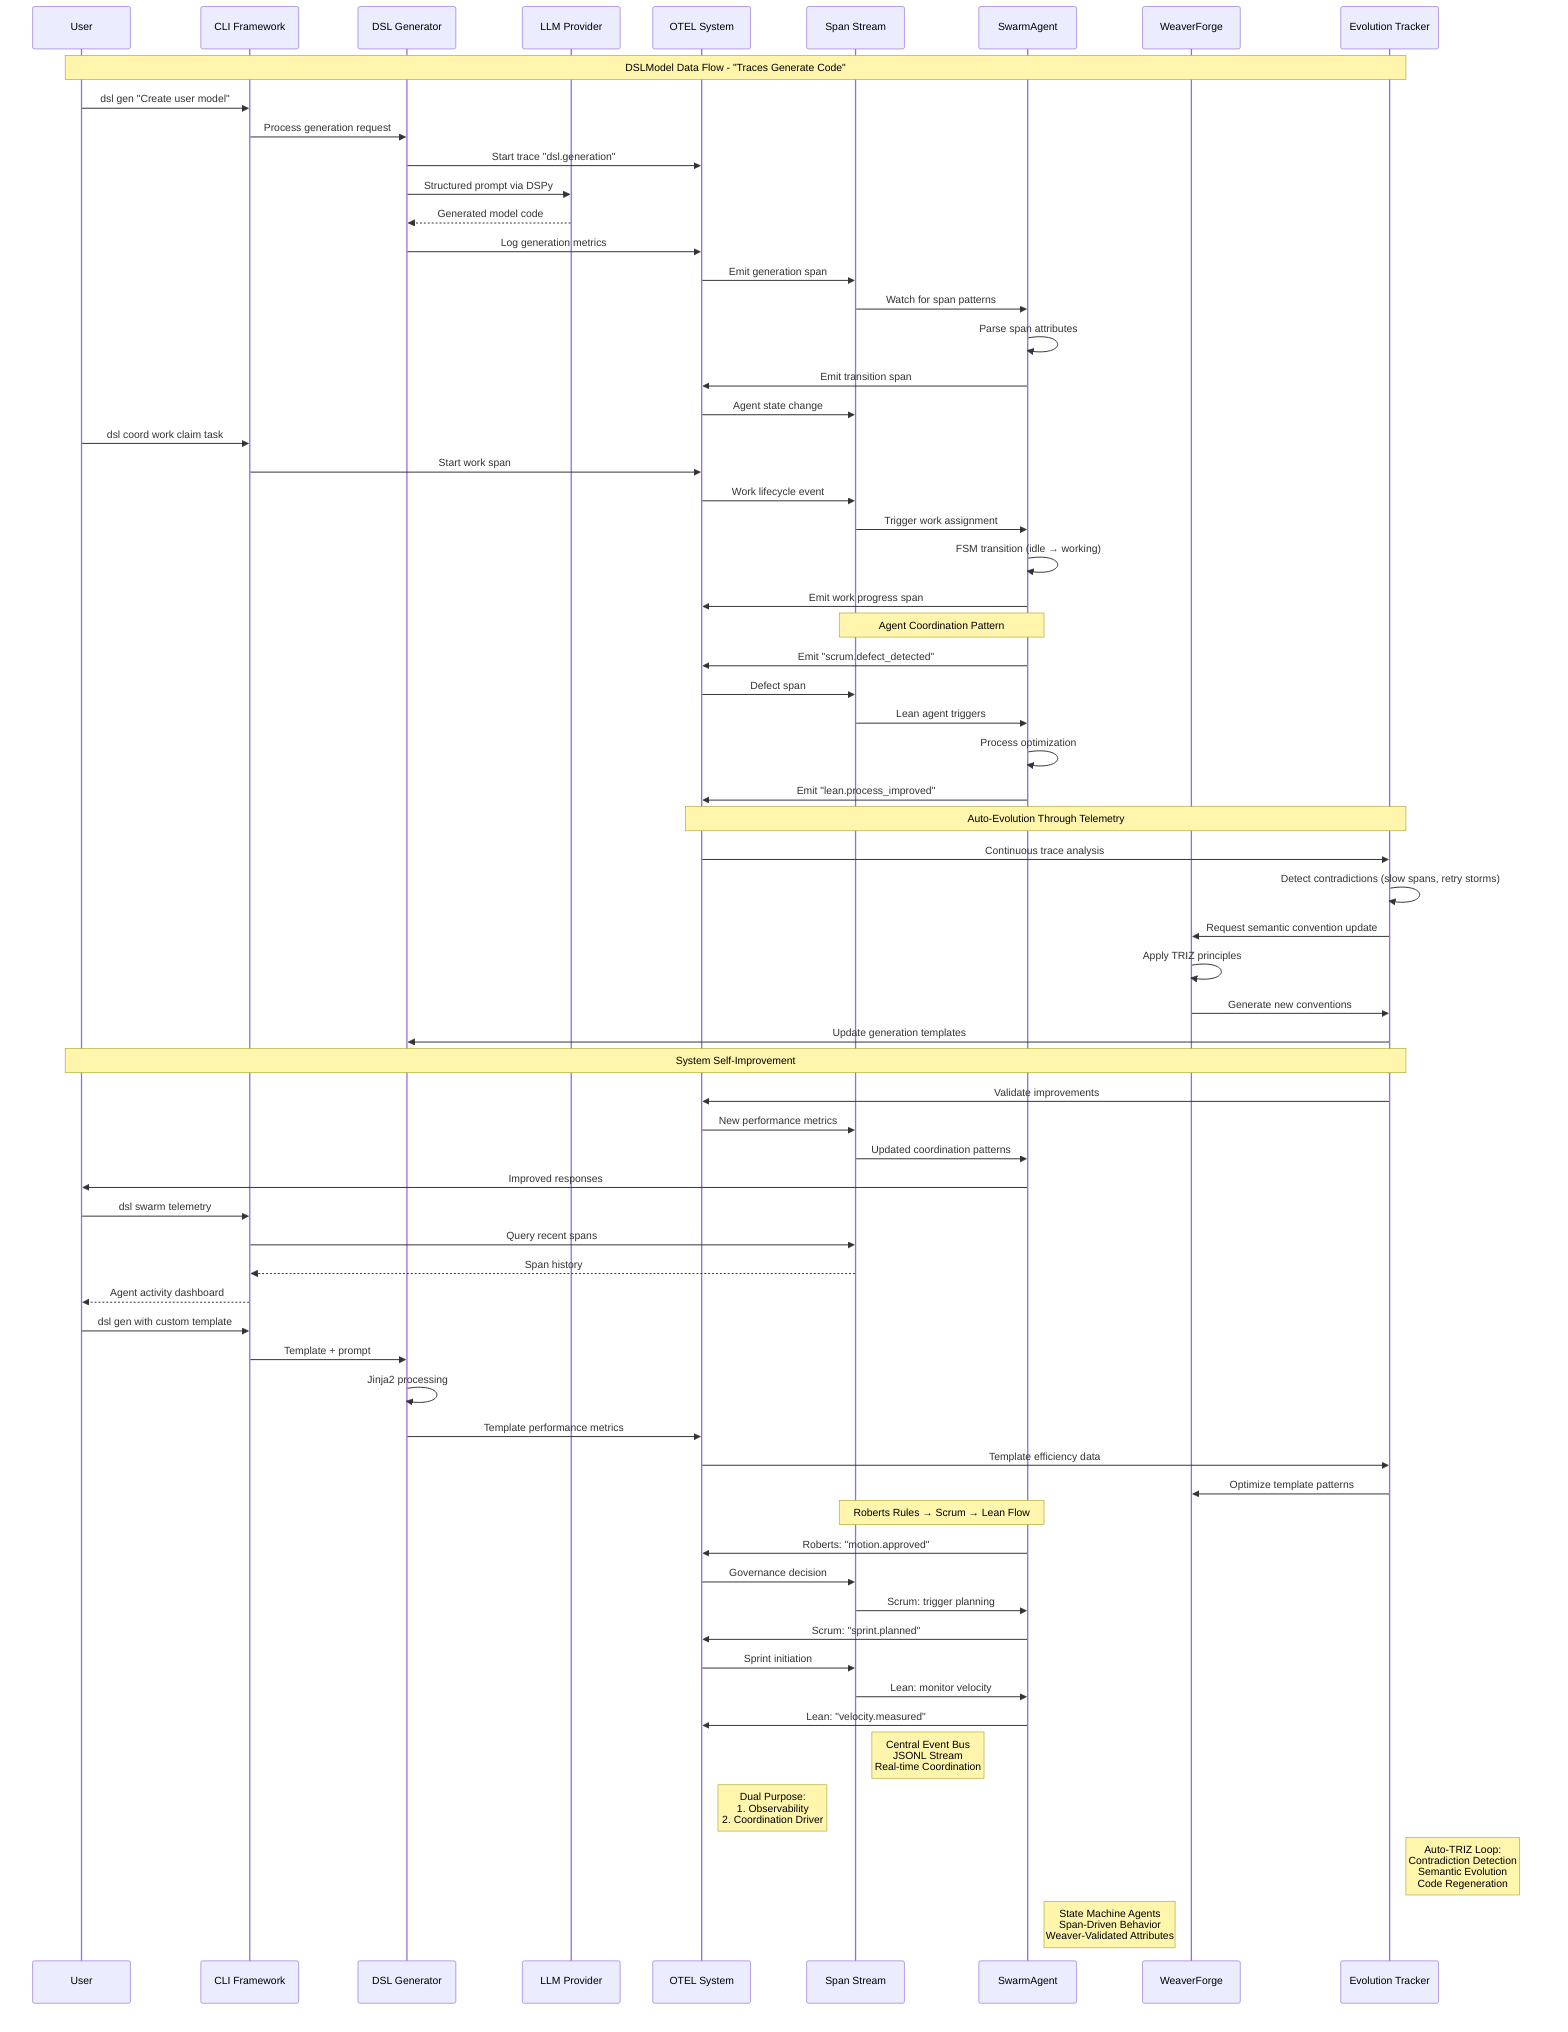 sequenceDiagram
    participant User
    participant CLI as CLI Framework
    participant DSLGen as DSL Generator
    participant LLM as LLM Provider
    participant OTEL as OTEL System
    participant SpanStream as Span Stream
    participant Agent as SwarmAgent
    participant Weaver as WeaverForge
    participant Evolution as Evolution Tracker
    
    Note over User, Evolution: DSLModel Data Flow - "Traces Generate Code"
    
    %% 1. Initial Generation Request
    User->>CLI: dsl gen "Create user model"
    CLI->>DSLGen: Process generation request
    DSLGen->>OTEL: Start trace "dsl.generation"
    
    %% 2. LLM Integration
    DSLGen->>LLM: Structured prompt via DSPy
    LLM-->>DSLGen: Generated model code
    DSLGen->>OTEL: Log generation metrics
    OTEL->>SpanStream: Emit generation span
    
    %% 3. Agent Coordination Trigger
    SpanStream->>Agent: Watch for span patterns
    Agent->>Agent: Parse span attributes
    Agent->>OTEL: Emit transition span
    OTEL->>SpanStream: Agent state change
    
    %% 4. Work Coordination Flow
    User->>CLI: dsl coord work claim task
    CLI->>OTEL: Start work span
    OTEL->>SpanStream: Work lifecycle event
    SpanStream->>Agent: Trigger work assignment
    Agent->>Agent: FSM transition (idle → working)
    Agent->>OTEL: Emit work progress span
    
    %% 5. Multi-Agent Coordination
    Note over Agent, SpanStream: Agent Coordination Pattern
    Agent->>OTEL: Emit "scrum.defect_detected"
    OTEL->>SpanStream: Defect span
    SpanStream->>Agent: Lean agent triggers
    Agent->>Agent: Process optimization
    Agent->>OTEL: Emit "lean.process_improved"
    
    %% 6. Evolution Loop (Key Innovation)
    Note over OTEL, Evolution: Auto-Evolution Through Telemetry
    OTEL->>Evolution: Continuous trace analysis
    Evolution->>Evolution: Detect contradictions (slow spans, retry storms)
    Evolution->>Weaver: Request semantic convention update
    Weaver->>Weaver: Apply TRIZ principles
    Weaver->>Evolution: Generate new conventions
    Evolution->>DSLGen: Update generation templates
    
    %% 7. Feedback Loop
    Note over User, Evolution: System Self-Improvement
    Evolution->>OTEL: Validate improvements
    OTEL->>SpanStream: New performance metrics
    SpanStream->>Agent: Updated coordination patterns
    Agent->>User: Improved responses
    
    %% 8. Real-time Monitoring
    User->>CLI: dsl swarm telemetry
    CLI->>SpanStream: Query recent spans
    SpanStream-->>CLI: Span history
    CLI-->>User: Agent activity dashboard
    
    %% 9. Template-Driven Generation
    User->>CLI: dsl gen with custom template
    CLI->>DSLGen: Template + prompt
    DSLGen->>DSLGen: Jinja2 processing
    DSLGen->>OTEL: Template performance metrics
    OTEL->>Evolution: Template efficiency data
    Evolution->>Weaver: Optimize template patterns
    
    %% 10. Cross-Agent Workflow
    Note over Agent, SpanStream: Roberts Rules → Scrum → Lean Flow
    Agent->>OTEL: Roberts: "motion.approved"
    OTEL->>SpanStream: Governance decision
    SpanStream->>Agent: Scrum: trigger planning
    Agent->>OTEL: Scrum: "sprint.planned"
    OTEL->>SpanStream: Sprint initiation
    SpanStream->>Agent: Lean: monitor velocity
    Agent->>OTEL: Lean: "velocity.measured"
    
    %% Data Flow Annotations
    Note right of SpanStream: Central Event Bus<br/>JSONL Stream<br/>Real-time Coordination
    Note right of OTEL: Dual Purpose:<br/>1. Observability<br/>2. Coordination Driver
    Note right of Evolution: Auto-TRIZ Loop:<br/>Contradiction Detection<br/>Semantic Evolution<br/>Code Regeneration
    Note right of Agent: State Machine Agents<br/>Span-Driven Behavior<br/>Weaver-Validated Attributes